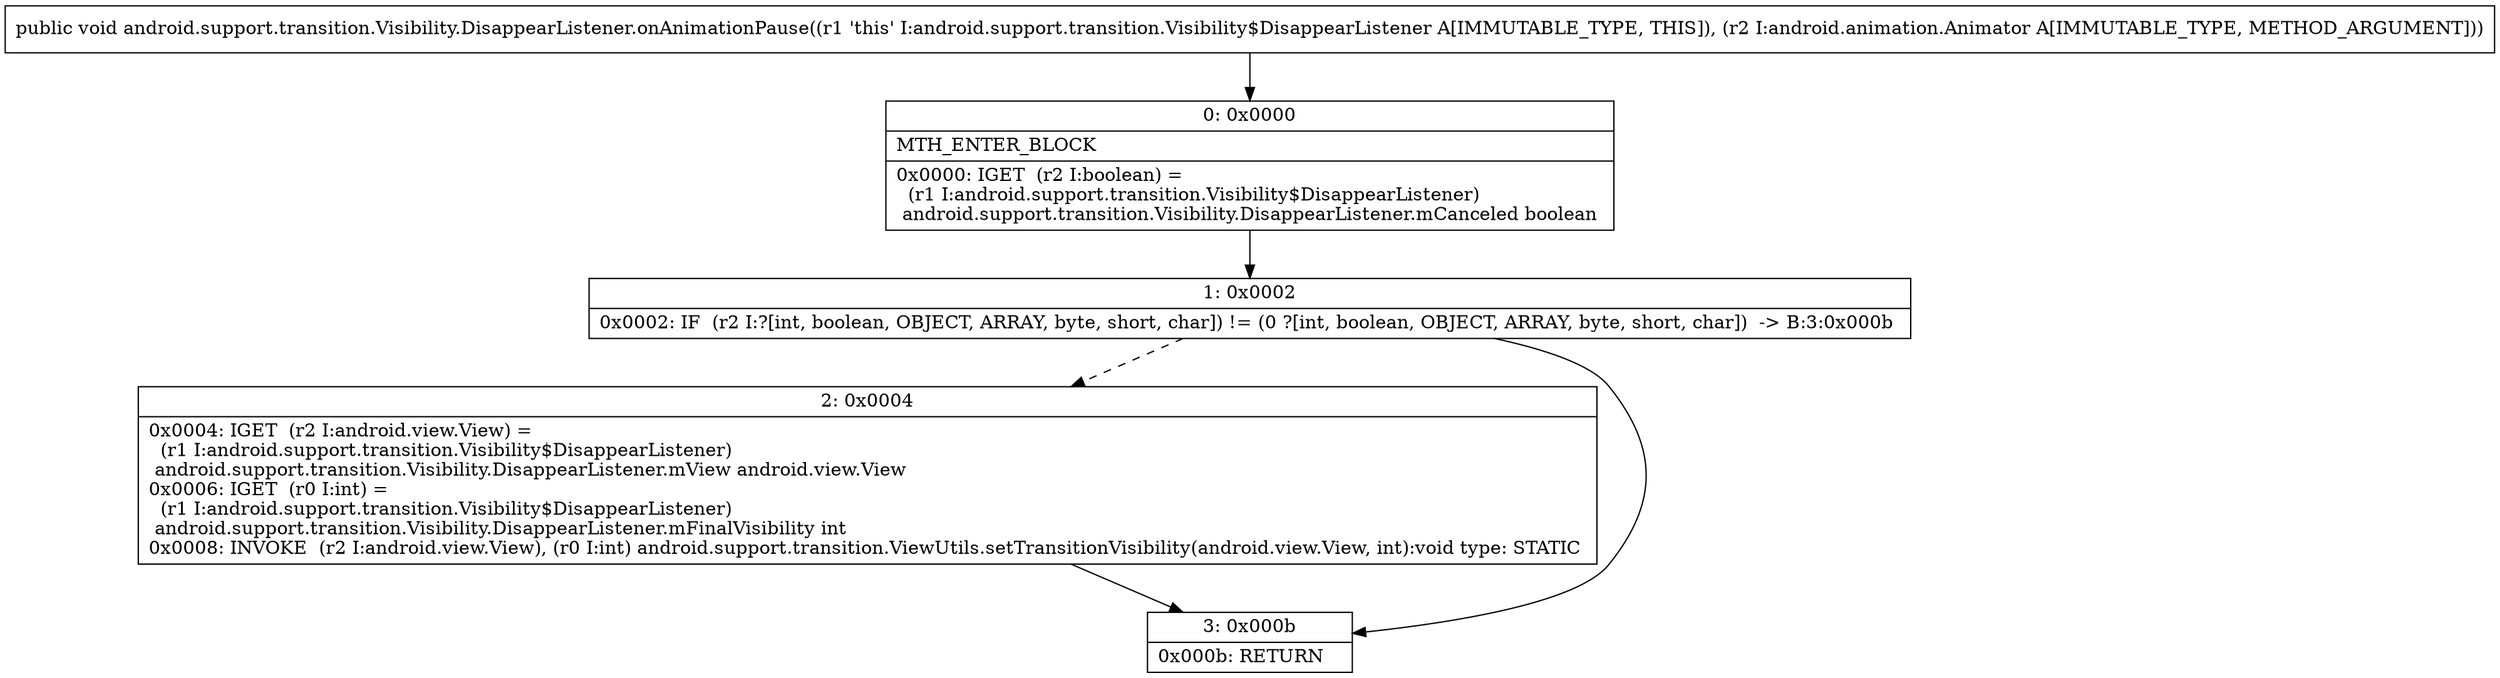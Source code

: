 digraph "CFG forandroid.support.transition.Visibility.DisappearListener.onAnimationPause(Landroid\/animation\/Animator;)V" {
Node_0 [shape=record,label="{0\:\ 0x0000|MTH_ENTER_BLOCK\l|0x0000: IGET  (r2 I:boolean) = \l  (r1 I:android.support.transition.Visibility$DisappearListener)\l android.support.transition.Visibility.DisappearListener.mCanceled boolean \l}"];
Node_1 [shape=record,label="{1\:\ 0x0002|0x0002: IF  (r2 I:?[int, boolean, OBJECT, ARRAY, byte, short, char]) != (0 ?[int, boolean, OBJECT, ARRAY, byte, short, char])  \-\> B:3:0x000b \l}"];
Node_2 [shape=record,label="{2\:\ 0x0004|0x0004: IGET  (r2 I:android.view.View) = \l  (r1 I:android.support.transition.Visibility$DisappearListener)\l android.support.transition.Visibility.DisappearListener.mView android.view.View \l0x0006: IGET  (r0 I:int) = \l  (r1 I:android.support.transition.Visibility$DisappearListener)\l android.support.transition.Visibility.DisappearListener.mFinalVisibility int \l0x0008: INVOKE  (r2 I:android.view.View), (r0 I:int) android.support.transition.ViewUtils.setTransitionVisibility(android.view.View, int):void type: STATIC \l}"];
Node_3 [shape=record,label="{3\:\ 0x000b|0x000b: RETURN   \l}"];
MethodNode[shape=record,label="{public void android.support.transition.Visibility.DisappearListener.onAnimationPause((r1 'this' I:android.support.transition.Visibility$DisappearListener A[IMMUTABLE_TYPE, THIS]), (r2 I:android.animation.Animator A[IMMUTABLE_TYPE, METHOD_ARGUMENT])) }"];
MethodNode -> Node_0;
Node_0 -> Node_1;
Node_1 -> Node_2[style=dashed];
Node_1 -> Node_3;
Node_2 -> Node_3;
}

